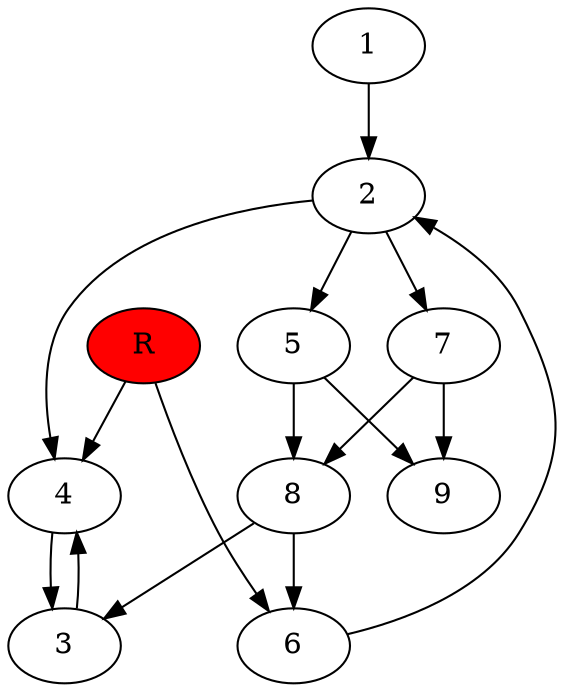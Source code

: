 digraph prb7778 {
	1
	2
	3
	4
	5
	6
	7
	8
	R [fillcolor="#ff0000" style=filled]
	1 -> 2
	2 -> 4
	2 -> 5
	2 -> 7
	3 -> 4
	4 -> 3
	5 -> 8
	5 -> 9
	6 -> 2
	7 -> 8
	7 -> 9
	8 -> 3
	8 -> 6
	R -> 4
	R -> 6
}
